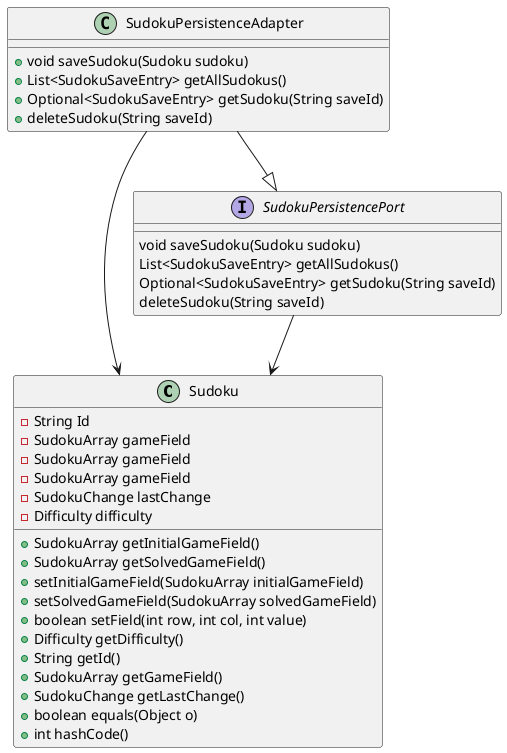 @startuml
class Sudoku{
-String Id
-SudokuArray gameField
-SudokuArray gameField
-SudokuArray gameField
-SudokuChange lastChange
-Difficulty difficulty
+SudokuArray getInitialGameField()
+SudokuArray getSolvedGameField()
+setInitialGameField(SudokuArray initialGameField)
+setSolvedGameField(SudokuArray solvedGameField)
+boolean setField(int row, int col, int value)
+Difficulty getDifficulty()
+String getId()
+SudokuArray getGameField()
+SudokuChange getLastChange()
+boolean equals(Object o)
+int hashCode()
}

interface SudokuPersistencePort {
   void saveSudoku(Sudoku sudoku)
   List<SudokuSaveEntry> getAllSudokus()
   Optional<SudokuSaveEntry> getSudoku(String saveId)
   deleteSudoku(String saveId)
}

class SudokuPersistenceAdapter {
  + void saveSudoku(Sudoku sudoku)
  + List<SudokuSaveEntry> getAllSudokus()
  + Optional<SudokuSaveEntry> getSudoku(String saveId)
  + deleteSudoku(String saveId)
}

SudokuPersistenceAdapter--|>SudokuPersistencePort
SudokuPersistenceAdapter-->Sudoku
SudokuPersistencePort-->Sudoku
@enduml
